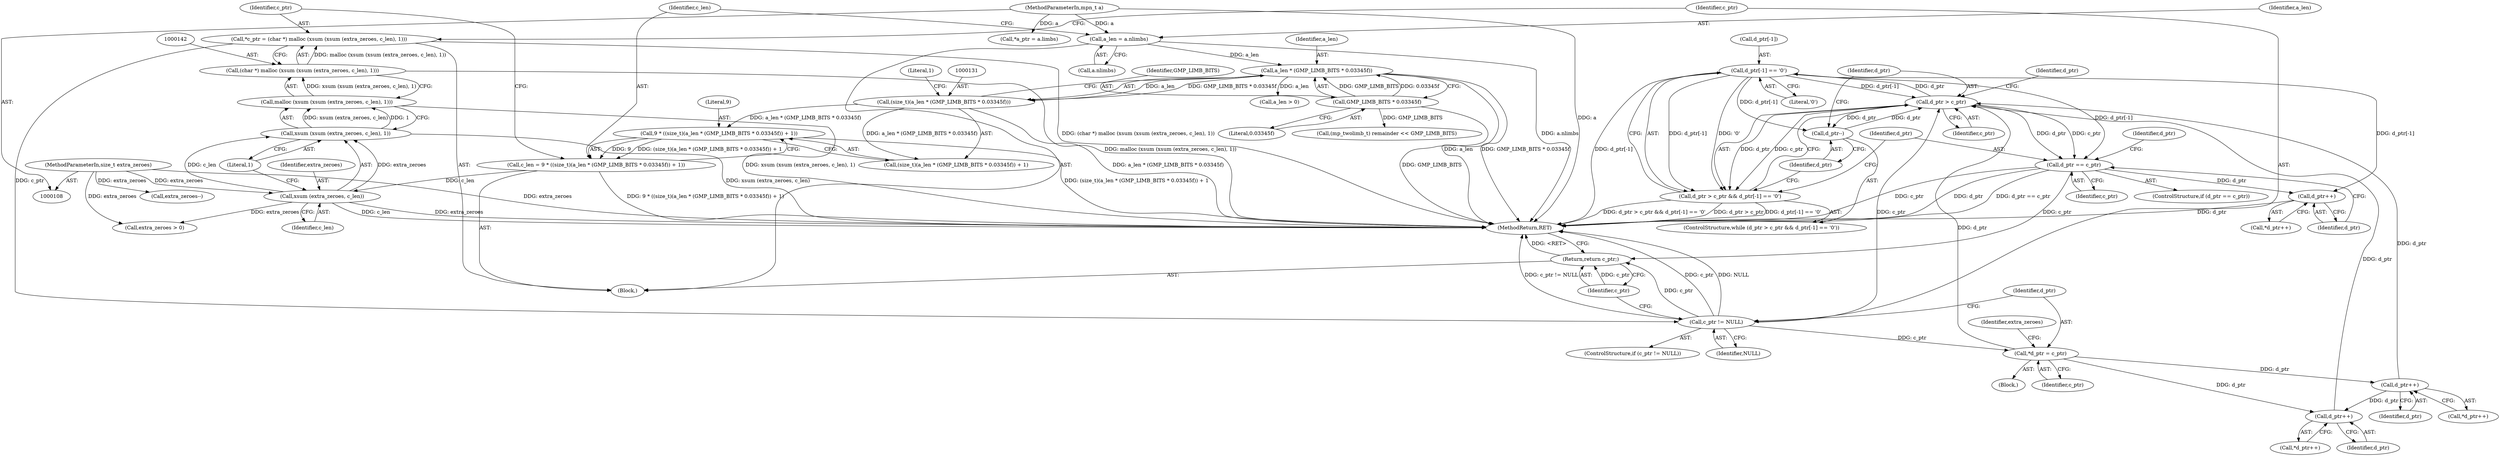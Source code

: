 digraph "0_gnulib_278b4175c9d7dd47c1a3071554aac02add3b3c35@array" {
"1000257" [label="(Call,d_ptr[-1] == '0')"];
"1000254" [label="(Call,d_ptr > c_ptr)"];
"1000166" [label="(Call,d_ptr++)"];
"1000155" [label="(Call,*d_ptr = c_ptr)"];
"1000150" [label="(Call,c_ptr != NULL)"];
"1000139" [label="(Call,*c_ptr = (char *) malloc (xsum (xsum (extra_zeroes, c_len), 1)))"];
"1000141" [label="(Call,(char *) malloc (xsum (xsum (extra_zeroes, c_len), 1)))"];
"1000143" [label="(Call,malloc (xsum (xsum (extra_zeroes, c_len), 1)))"];
"1000144" [label="(Call,xsum (xsum (extra_zeroes, c_len), 1))"];
"1000145" [label="(Call,xsum (extra_zeroes, c_len))"];
"1000110" [label="(MethodParameterIn,size_t extra_zeroes)"];
"1000125" [label="(Call,c_len = 9 * ((size_t)(a_len * (GMP_LIMB_BITS * 0.03345f)) + 1))"];
"1000127" [label="(Call,9 * ((size_t)(a_len * (GMP_LIMB_BITS * 0.03345f)) + 1))"];
"1000130" [label="(Call,(size_t)(a_len * (GMP_LIMB_BITS * 0.03345f)))"];
"1000132" [label="(Call,a_len * (GMP_LIMB_BITS * 0.03345f))"];
"1000119" [label="(Call,a_len = a.nlimbs)"];
"1000109" [label="(MethodParameterIn,mpn_t a)"];
"1000134" [label="(Call,GMP_LIMB_BITS * 0.03345f)"];
"1000263" [label="(Call,d_ptr--)"];
"1000257" [label="(Call,d_ptr[-1] == '0')"];
"1000230" [label="(Call,d_ptr++)"];
"1000253" [label="(Call,d_ptr > c_ptr && d_ptr[-1] == '0')"];
"1000266" [label="(Call,d_ptr == c_ptr)"];
"1000271" [label="(Call,d_ptr++)"];
"1000278" [label="(Return,return c_ptr;)"];
"1000128" [label="(Literal,9)"];
"1000135" [label="(Identifier,GMP_LIMB_BITS)"];
"1000268" [label="(Identifier,c_ptr)"];
"1000148" [label="(Literal,1)"];
"1000254" [label="(Call,d_ptr > c_ptr)"];
"1000280" [label="(MethodReturn,RET)"];
"1000110" [label="(MethodParameterIn,size_t extra_zeroes)"];
"1000119" [label="(Call,a_len = a.nlimbs)"];
"1000256" [label="(Identifier,c_ptr)"];
"1000149" [label="(ControlStructure,if (c_ptr != NULL))"];
"1000253" [label="(Call,d_ptr > c_ptr && d_ptr[-1] == '0')"];
"1000278" [label="(Return,return c_ptr;)"];
"1000109" [label="(MethodParameterIn,mpn_t a)"];
"1000155" [label="(Call,*d_ptr = c_ptr)"];
"1000229" [label="(Call,*d_ptr++)"];
"1000271" [label="(Call,d_ptr++)"];
"1000139" [label="(Call,*c_ptr = (char *) malloc (xsum (xsum (extra_zeroes, c_len), 1)))"];
"1000120" [label="(Identifier,a_len)"];
"1000113" [label="(Call,*a_ptr = a.limbs)"];
"1000166" [label="(Call,d_ptr++)"];
"1000170" [label="(Call,a_len > 0)"];
"1000152" [label="(Identifier,NULL)"];
"1000159" [label="(Call,extra_zeroes > 0)"];
"1000270" [label="(Call,*d_ptr++)"];
"1000140" [label="(Identifier,c_ptr)"];
"1000259" [label="(Identifier,d_ptr)"];
"1000257" [label="(Call,d_ptr[-1] == '0')"];
"1000145" [label="(Call,xsum (extra_zeroes, c_len))"];
"1000162" [label="(Call,extra_zeroes--)"];
"1000252" [label="(ControlStructure,while (d_ptr > c_ptr && d_ptr[-1] == '0'))"];
"1000265" [label="(ControlStructure,if (d_ptr == c_ptr))"];
"1000262" [label="(Literal,'0')"];
"1000267" [label="(Identifier,d_ptr)"];
"1000151" [label="(Identifier,c_ptr)"];
"1000125" [label="(Call,c_len = 9 * ((size_t)(a_len * (GMP_LIMB_BITS * 0.03345f)) + 1))"];
"1000276" [label="(Identifier,d_ptr)"];
"1000272" [label="(Identifier,d_ptr)"];
"1000153" [label="(Block,)"];
"1000144" [label="(Call,xsum (xsum (extra_zeroes, c_len), 1))"];
"1000143" [label="(Call,malloc (xsum (xsum (extra_zeroes, c_len), 1)))"];
"1000150" [label="(Call,c_ptr != NULL)"];
"1000160" [label="(Identifier,extra_zeroes)"];
"1000137" [label="(Literal,1)"];
"1000264" [label="(Identifier,d_ptr)"];
"1000258" [label="(Call,d_ptr[-1])"];
"1000127" [label="(Call,9 * ((size_t)(a_len * (GMP_LIMB_BITS * 0.03345f)) + 1))"];
"1000132" [label="(Call,a_len * (GMP_LIMB_BITS * 0.03345f))"];
"1000165" [label="(Call,*d_ptr++)"];
"1000199" [label="(Call,(mp_twolimb_t) remainder << GMP_LIMB_BITS)"];
"1000146" [label="(Identifier,extra_zeroes)"];
"1000141" [label="(Call,(char *) malloc (xsum (xsum (extra_zeroes, c_len), 1)))"];
"1000231" [label="(Identifier,d_ptr)"];
"1000255" [label="(Identifier,d_ptr)"];
"1000156" [label="(Identifier,d_ptr)"];
"1000121" [label="(Call,a.nlimbs)"];
"1000230" [label="(Call,d_ptr++)"];
"1000266" [label="(Call,d_ptr == c_ptr)"];
"1000263" [label="(Call,d_ptr--)"];
"1000133" [label="(Identifier,a_len)"];
"1000130" [label="(Call,(size_t)(a_len * (GMP_LIMB_BITS * 0.03345f)))"];
"1000147" [label="(Identifier,c_len)"];
"1000126" [label="(Identifier,c_len)"];
"1000167" [label="(Identifier,d_ptr)"];
"1000157" [label="(Identifier,c_ptr)"];
"1000279" [label="(Identifier,c_ptr)"];
"1000129" [label="(Call,(size_t)(a_len * (GMP_LIMB_BITS * 0.03345f)) + 1)"];
"1000134" [label="(Call,GMP_LIMB_BITS * 0.03345f)"];
"1000136" [label="(Literal,0.03345f)"];
"1000111" [label="(Block,)"];
"1000257" -> "1000253"  [label="AST: "];
"1000257" -> "1000262"  [label="CFG: "];
"1000258" -> "1000257"  [label="AST: "];
"1000262" -> "1000257"  [label="AST: "];
"1000253" -> "1000257"  [label="CFG: "];
"1000257" -> "1000280"  [label="DDG: d_ptr[-1]"];
"1000257" -> "1000254"  [label="DDG: d_ptr[-1]"];
"1000257" -> "1000253"  [label="DDG: d_ptr[-1]"];
"1000257" -> "1000253"  [label="DDG: '0'"];
"1000254" -> "1000257"  [label="DDG: d_ptr"];
"1000257" -> "1000263"  [label="DDG: d_ptr[-1]"];
"1000257" -> "1000266"  [label="DDG: d_ptr[-1]"];
"1000257" -> "1000271"  [label="DDG: d_ptr[-1]"];
"1000254" -> "1000253"  [label="AST: "];
"1000254" -> "1000256"  [label="CFG: "];
"1000255" -> "1000254"  [label="AST: "];
"1000256" -> "1000254"  [label="AST: "];
"1000259" -> "1000254"  [label="CFG: "];
"1000253" -> "1000254"  [label="CFG: "];
"1000254" -> "1000253"  [label="DDG: d_ptr"];
"1000254" -> "1000253"  [label="DDG: c_ptr"];
"1000166" -> "1000254"  [label="DDG: d_ptr"];
"1000263" -> "1000254"  [label="DDG: d_ptr"];
"1000230" -> "1000254"  [label="DDG: d_ptr"];
"1000155" -> "1000254"  [label="DDG: d_ptr"];
"1000150" -> "1000254"  [label="DDG: c_ptr"];
"1000254" -> "1000263"  [label="DDG: d_ptr"];
"1000254" -> "1000266"  [label="DDG: d_ptr"];
"1000254" -> "1000266"  [label="DDG: c_ptr"];
"1000166" -> "1000165"  [label="AST: "];
"1000166" -> "1000167"  [label="CFG: "];
"1000167" -> "1000166"  [label="AST: "];
"1000165" -> "1000166"  [label="CFG: "];
"1000155" -> "1000166"  [label="DDG: d_ptr"];
"1000166" -> "1000230"  [label="DDG: d_ptr"];
"1000155" -> "1000153"  [label="AST: "];
"1000155" -> "1000157"  [label="CFG: "];
"1000156" -> "1000155"  [label="AST: "];
"1000157" -> "1000155"  [label="AST: "];
"1000160" -> "1000155"  [label="CFG: "];
"1000150" -> "1000155"  [label="DDG: c_ptr"];
"1000155" -> "1000230"  [label="DDG: d_ptr"];
"1000150" -> "1000149"  [label="AST: "];
"1000150" -> "1000152"  [label="CFG: "];
"1000151" -> "1000150"  [label="AST: "];
"1000152" -> "1000150"  [label="AST: "];
"1000156" -> "1000150"  [label="CFG: "];
"1000279" -> "1000150"  [label="CFG: "];
"1000150" -> "1000280"  [label="DDG: c_ptr"];
"1000150" -> "1000280"  [label="DDG: NULL"];
"1000150" -> "1000280"  [label="DDG: c_ptr != NULL"];
"1000139" -> "1000150"  [label="DDG: c_ptr"];
"1000150" -> "1000278"  [label="DDG: c_ptr"];
"1000139" -> "1000111"  [label="AST: "];
"1000139" -> "1000141"  [label="CFG: "];
"1000140" -> "1000139"  [label="AST: "];
"1000141" -> "1000139"  [label="AST: "];
"1000151" -> "1000139"  [label="CFG: "];
"1000139" -> "1000280"  [label="DDG: (char *) malloc (xsum (xsum (extra_zeroes, c_len), 1))"];
"1000141" -> "1000139"  [label="DDG: malloc (xsum (xsum (extra_zeroes, c_len), 1))"];
"1000141" -> "1000143"  [label="CFG: "];
"1000142" -> "1000141"  [label="AST: "];
"1000143" -> "1000141"  [label="AST: "];
"1000141" -> "1000280"  [label="DDG: malloc (xsum (xsum (extra_zeroes, c_len), 1))"];
"1000143" -> "1000141"  [label="DDG: xsum (xsum (extra_zeroes, c_len), 1)"];
"1000143" -> "1000144"  [label="CFG: "];
"1000144" -> "1000143"  [label="AST: "];
"1000143" -> "1000280"  [label="DDG: xsum (xsum (extra_zeroes, c_len), 1)"];
"1000144" -> "1000143"  [label="DDG: xsum (extra_zeroes, c_len)"];
"1000144" -> "1000143"  [label="DDG: 1"];
"1000144" -> "1000148"  [label="CFG: "];
"1000145" -> "1000144"  [label="AST: "];
"1000148" -> "1000144"  [label="AST: "];
"1000144" -> "1000280"  [label="DDG: xsum (extra_zeroes, c_len)"];
"1000145" -> "1000144"  [label="DDG: extra_zeroes"];
"1000145" -> "1000144"  [label="DDG: c_len"];
"1000145" -> "1000147"  [label="CFG: "];
"1000146" -> "1000145"  [label="AST: "];
"1000147" -> "1000145"  [label="AST: "];
"1000148" -> "1000145"  [label="CFG: "];
"1000145" -> "1000280"  [label="DDG: extra_zeroes"];
"1000145" -> "1000280"  [label="DDG: c_len"];
"1000110" -> "1000145"  [label="DDG: extra_zeroes"];
"1000125" -> "1000145"  [label="DDG: c_len"];
"1000145" -> "1000159"  [label="DDG: extra_zeroes"];
"1000110" -> "1000108"  [label="AST: "];
"1000110" -> "1000280"  [label="DDG: extra_zeroes"];
"1000110" -> "1000159"  [label="DDG: extra_zeroes"];
"1000110" -> "1000162"  [label="DDG: extra_zeroes"];
"1000125" -> "1000111"  [label="AST: "];
"1000125" -> "1000127"  [label="CFG: "];
"1000126" -> "1000125"  [label="AST: "];
"1000127" -> "1000125"  [label="AST: "];
"1000140" -> "1000125"  [label="CFG: "];
"1000125" -> "1000280"  [label="DDG: 9 * ((size_t)(a_len * (GMP_LIMB_BITS * 0.03345f)) + 1)"];
"1000127" -> "1000125"  [label="DDG: 9"];
"1000127" -> "1000125"  [label="DDG: (size_t)(a_len * (GMP_LIMB_BITS * 0.03345f)) + 1"];
"1000127" -> "1000129"  [label="CFG: "];
"1000128" -> "1000127"  [label="AST: "];
"1000129" -> "1000127"  [label="AST: "];
"1000127" -> "1000280"  [label="DDG: (size_t)(a_len * (GMP_LIMB_BITS * 0.03345f)) + 1"];
"1000130" -> "1000127"  [label="DDG: a_len * (GMP_LIMB_BITS * 0.03345f)"];
"1000130" -> "1000129"  [label="AST: "];
"1000130" -> "1000132"  [label="CFG: "];
"1000131" -> "1000130"  [label="AST: "];
"1000132" -> "1000130"  [label="AST: "];
"1000137" -> "1000130"  [label="CFG: "];
"1000130" -> "1000280"  [label="DDG: a_len * (GMP_LIMB_BITS * 0.03345f)"];
"1000130" -> "1000129"  [label="DDG: a_len * (GMP_LIMB_BITS * 0.03345f)"];
"1000132" -> "1000130"  [label="DDG: a_len"];
"1000132" -> "1000130"  [label="DDG: GMP_LIMB_BITS * 0.03345f"];
"1000132" -> "1000134"  [label="CFG: "];
"1000133" -> "1000132"  [label="AST: "];
"1000134" -> "1000132"  [label="AST: "];
"1000132" -> "1000280"  [label="DDG: a_len"];
"1000132" -> "1000280"  [label="DDG: GMP_LIMB_BITS * 0.03345f"];
"1000119" -> "1000132"  [label="DDG: a_len"];
"1000134" -> "1000132"  [label="DDG: GMP_LIMB_BITS"];
"1000134" -> "1000132"  [label="DDG: 0.03345f"];
"1000132" -> "1000170"  [label="DDG: a_len"];
"1000119" -> "1000111"  [label="AST: "];
"1000119" -> "1000121"  [label="CFG: "];
"1000120" -> "1000119"  [label="AST: "];
"1000121" -> "1000119"  [label="AST: "];
"1000126" -> "1000119"  [label="CFG: "];
"1000119" -> "1000280"  [label="DDG: a.nlimbs"];
"1000109" -> "1000119"  [label="DDG: a"];
"1000109" -> "1000108"  [label="AST: "];
"1000109" -> "1000280"  [label="DDG: a"];
"1000109" -> "1000113"  [label="DDG: a"];
"1000134" -> "1000136"  [label="CFG: "];
"1000135" -> "1000134"  [label="AST: "];
"1000136" -> "1000134"  [label="AST: "];
"1000134" -> "1000280"  [label="DDG: GMP_LIMB_BITS"];
"1000134" -> "1000199"  [label="DDG: GMP_LIMB_BITS"];
"1000263" -> "1000252"  [label="AST: "];
"1000263" -> "1000264"  [label="CFG: "];
"1000264" -> "1000263"  [label="AST: "];
"1000255" -> "1000263"  [label="CFG: "];
"1000230" -> "1000229"  [label="AST: "];
"1000230" -> "1000231"  [label="CFG: "];
"1000231" -> "1000230"  [label="AST: "];
"1000229" -> "1000230"  [label="CFG: "];
"1000253" -> "1000252"  [label="AST: "];
"1000264" -> "1000253"  [label="CFG: "];
"1000267" -> "1000253"  [label="CFG: "];
"1000253" -> "1000280"  [label="DDG: d_ptr > c_ptr && d_ptr[-1] == '0'"];
"1000253" -> "1000280"  [label="DDG: d_ptr > c_ptr"];
"1000253" -> "1000280"  [label="DDG: d_ptr[-1] == '0'"];
"1000266" -> "1000265"  [label="AST: "];
"1000266" -> "1000268"  [label="CFG: "];
"1000267" -> "1000266"  [label="AST: "];
"1000268" -> "1000266"  [label="AST: "];
"1000272" -> "1000266"  [label="CFG: "];
"1000276" -> "1000266"  [label="CFG: "];
"1000266" -> "1000280"  [label="DDG: c_ptr"];
"1000266" -> "1000280"  [label="DDG: d_ptr"];
"1000266" -> "1000280"  [label="DDG: d_ptr == c_ptr"];
"1000266" -> "1000271"  [label="DDG: d_ptr"];
"1000266" -> "1000278"  [label="DDG: c_ptr"];
"1000271" -> "1000270"  [label="AST: "];
"1000271" -> "1000272"  [label="CFG: "];
"1000272" -> "1000271"  [label="AST: "];
"1000270" -> "1000271"  [label="CFG: "];
"1000271" -> "1000280"  [label="DDG: d_ptr"];
"1000278" -> "1000111"  [label="AST: "];
"1000278" -> "1000279"  [label="CFG: "];
"1000279" -> "1000278"  [label="AST: "];
"1000280" -> "1000278"  [label="CFG: "];
"1000278" -> "1000280"  [label="DDG: <RET>"];
"1000279" -> "1000278"  [label="DDG: c_ptr"];
}
